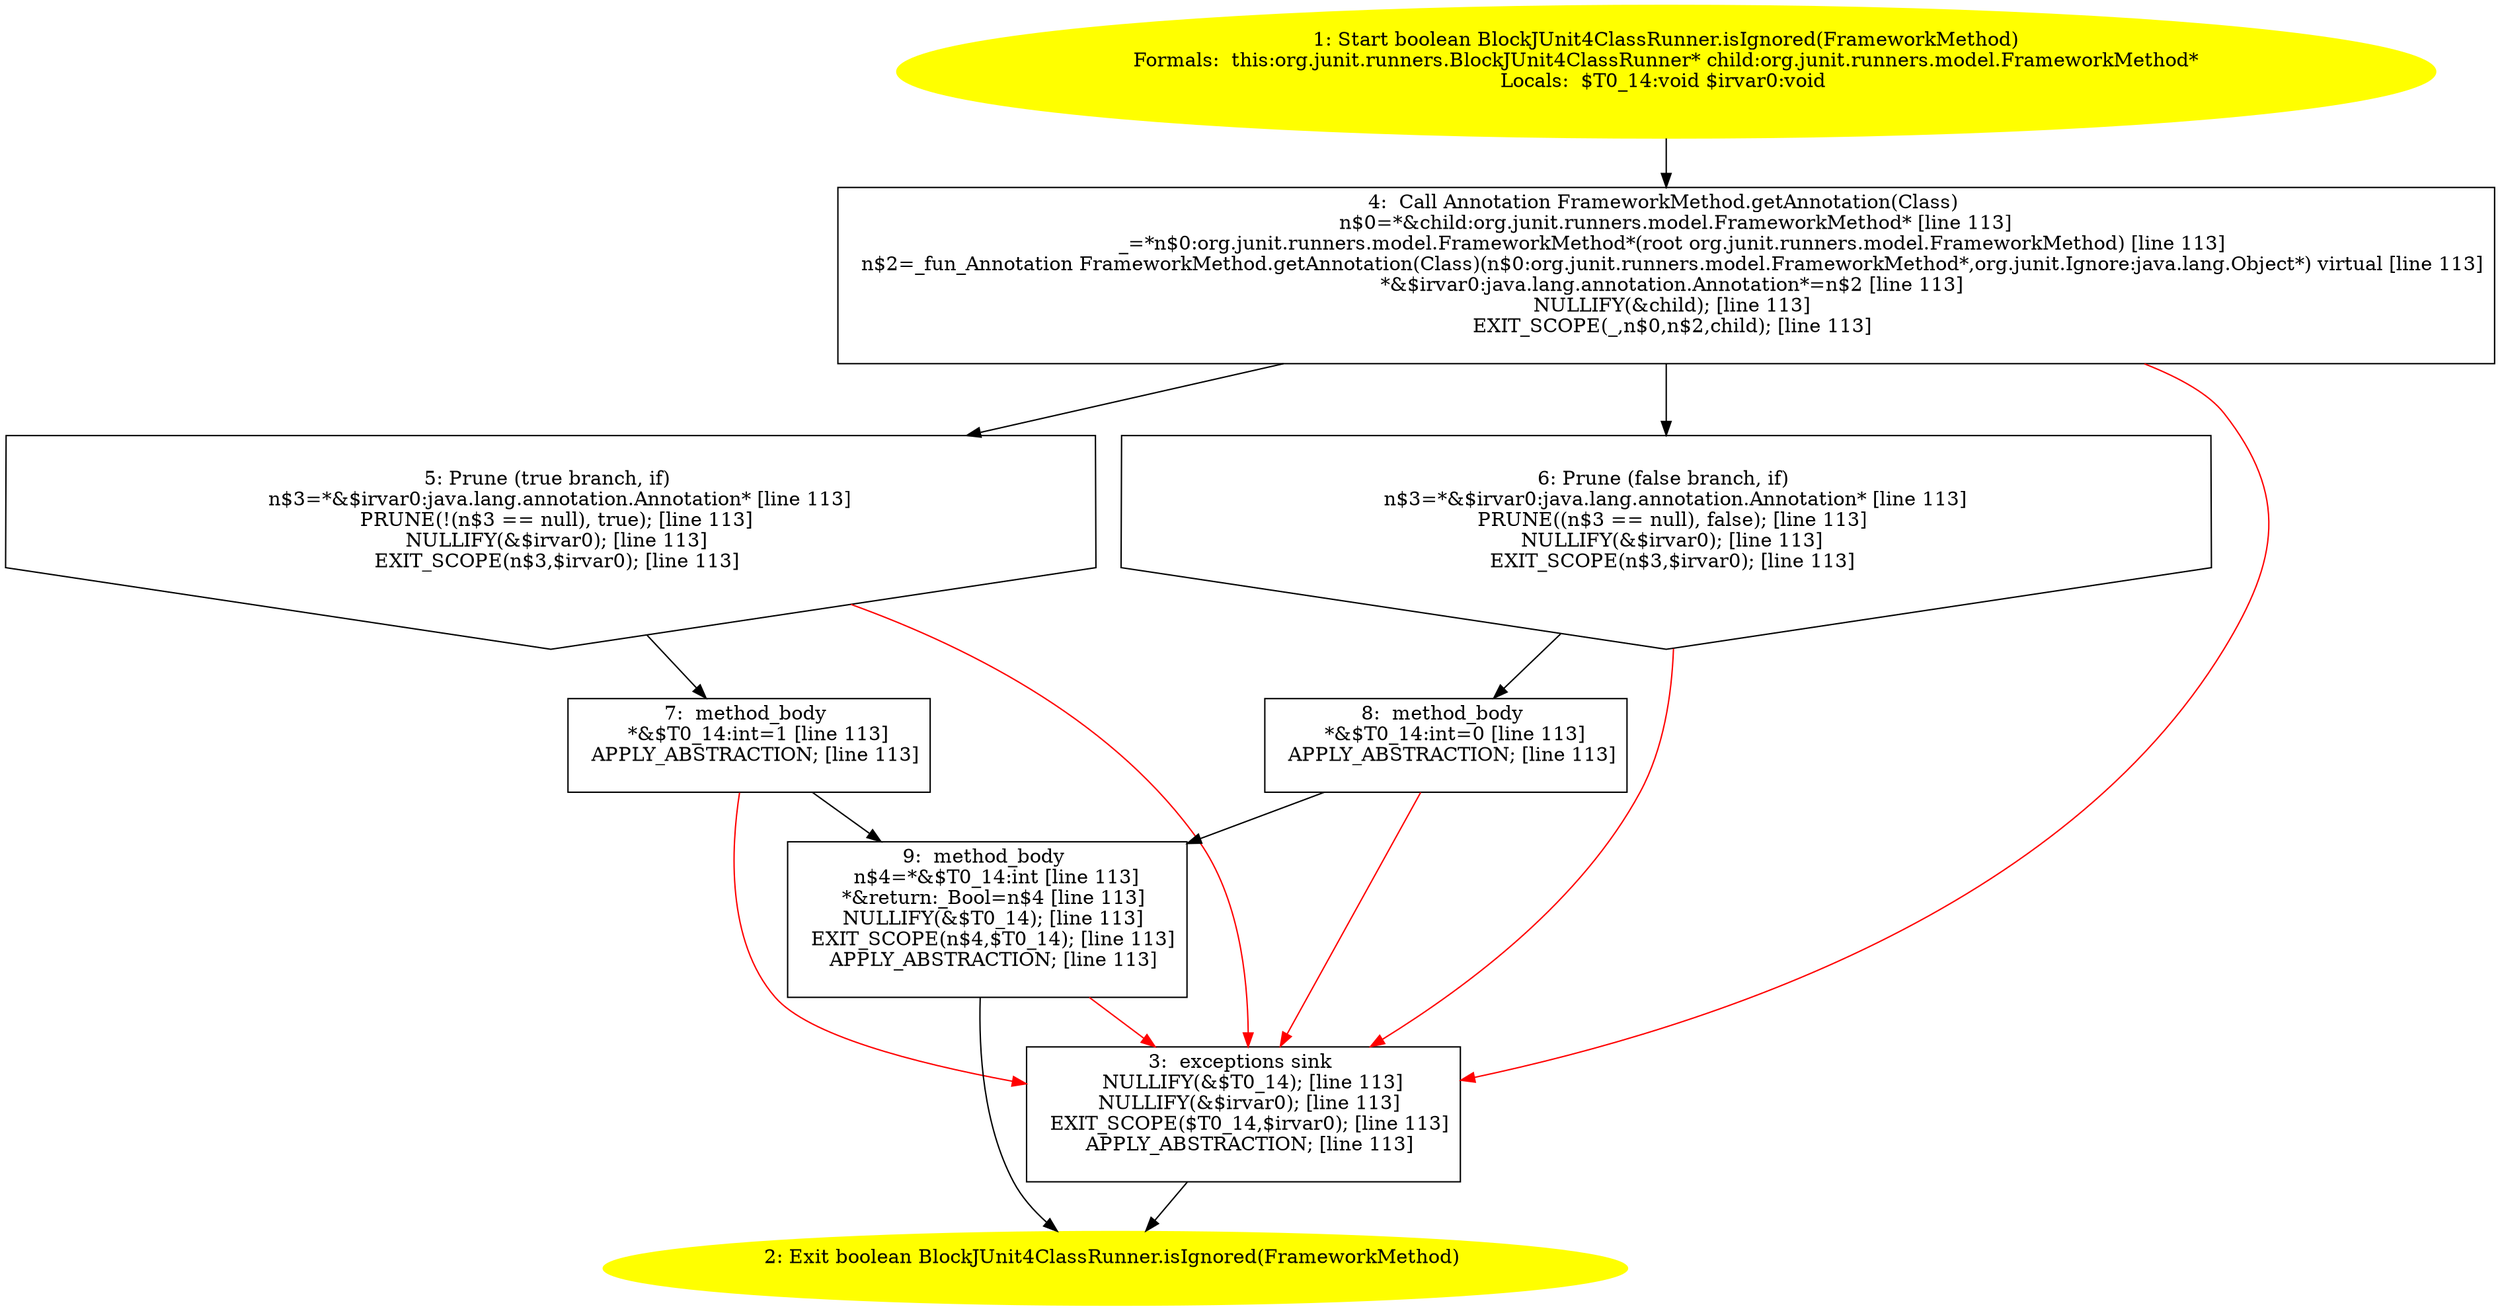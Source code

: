 /* @generated */
digraph cfg {
"org.junit.runners.BlockJUnit4ClassRunner.isIgnored(org.junit.runners.model.FrameworkMethod):boolean.ef27e24e850c4065aa58db65ebb34aad_1" [label="1: Start boolean BlockJUnit4ClassRunner.isIgnored(FrameworkMethod)\nFormals:  this:org.junit.runners.BlockJUnit4ClassRunner* child:org.junit.runners.model.FrameworkMethod*\nLocals:  $T0_14:void $irvar0:void \n  " color=yellow style=filled]
	

	 "org.junit.runners.BlockJUnit4ClassRunner.isIgnored(org.junit.runners.model.FrameworkMethod):boolean.ef27e24e850c4065aa58db65ebb34aad_1" -> "org.junit.runners.BlockJUnit4ClassRunner.isIgnored(org.junit.runners.model.FrameworkMethod):boolean.ef27e24e850c4065aa58db65ebb34aad_4" ;
"org.junit.runners.BlockJUnit4ClassRunner.isIgnored(org.junit.runners.model.FrameworkMethod):boolean.ef27e24e850c4065aa58db65ebb34aad_2" [label="2: Exit boolean BlockJUnit4ClassRunner.isIgnored(FrameworkMethod) \n  " color=yellow style=filled]
	

"org.junit.runners.BlockJUnit4ClassRunner.isIgnored(org.junit.runners.model.FrameworkMethod):boolean.ef27e24e850c4065aa58db65ebb34aad_3" [label="3:  exceptions sink \n   NULLIFY(&$T0_14); [line 113]\n  NULLIFY(&$irvar0); [line 113]\n  EXIT_SCOPE($T0_14,$irvar0); [line 113]\n  APPLY_ABSTRACTION; [line 113]\n " shape="box"]
	

	 "org.junit.runners.BlockJUnit4ClassRunner.isIgnored(org.junit.runners.model.FrameworkMethod):boolean.ef27e24e850c4065aa58db65ebb34aad_3" -> "org.junit.runners.BlockJUnit4ClassRunner.isIgnored(org.junit.runners.model.FrameworkMethod):boolean.ef27e24e850c4065aa58db65ebb34aad_2" ;
"org.junit.runners.BlockJUnit4ClassRunner.isIgnored(org.junit.runners.model.FrameworkMethod):boolean.ef27e24e850c4065aa58db65ebb34aad_4" [label="4:  Call Annotation FrameworkMethod.getAnnotation(Class) \n   n$0=*&child:org.junit.runners.model.FrameworkMethod* [line 113]\n  _=*n$0:org.junit.runners.model.FrameworkMethod*(root org.junit.runners.model.FrameworkMethod) [line 113]\n  n$2=_fun_Annotation FrameworkMethod.getAnnotation(Class)(n$0:org.junit.runners.model.FrameworkMethod*,org.junit.Ignore:java.lang.Object*) virtual [line 113]\n  *&$irvar0:java.lang.annotation.Annotation*=n$2 [line 113]\n  NULLIFY(&child); [line 113]\n  EXIT_SCOPE(_,n$0,n$2,child); [line 113]\n " shape="box"]
	

	 "org.junit.runners.BlockJUnit4ClassRunner.isIgnored(org.junit.runners.model.FrameworkMethod):boolean.ef27e24e850c4065aa58db65ebb34aad_4" -> "org.junit.runners.BlockJUnit4ClassRunner.isIgnored(org.junit.runners.model.FrameworkMethod):boolean.ef27e24e850c4065aa58db65ebb34aad_5" ;
	 "org.junit.runners.BlockJUnit4ClassRunner.isIgnored(org.junit.runners.model.FrameworkMethod):boolean.ef27e24e850c4065aa58db65ebb34aad_4" -> "org.junit.runners.BlockJUnit4ClassRunner.isIgnored(org.junit.runners.model.FrameworkMethod):boolean.ef27e24e850c4065aa58db65ebb34aad_6" ;
	 "org.junit.runners.BlockJUnit4ClassRunner.isIgnored(org.junit.runners.model.FrameworkMethod):boolean.ef27e24e850c4065aa58db65ebb34aad_4" -> "org.junit.runners.BlockJUnit4ClassRunner.isIgnored(org.junit.runners.model.FrameworkMethod):boolean.ef27e24e850c4065aa58db65ebb34aad_3" [color="red" ];
"org.junit.runners.BlockJUnit4ClassRunner.isIgnored(org.junit.runners.model.FrameworkMethod):boolean.ef27e24e850c4065aa58db65ebb34aad_5" [label="5: Prune (true branch, if) \n   n$3=*&$irvar0:java.lang.annotation.Annotation* [line 113]\n  PRUNE(!(n$3 == null), true); [line 113]\n  NULLIFY(&$irvar0); [line 113]\n  EXIT_SCOPE(n$3,$irvar0); [line 113]\n " shape="invhouse"]
	

	 "org.junit.runners.BlockJUnit4ClassRunner.isIgnored(org.junit.runners.model.FrameworkMethod):boolean.ef27e24e850c4065aa58db65ebb34aad_5" -> "org.junit.runners.BlockJUnit4ClassRunner.isIgnored(org.junit.runners.model.FrameworkMethod):boolean.ef27e24e850c4065aa58db65ebb34aad_7" ;
	 "org.junit.runners.BlockJUnit4ClassRunner.isIgnored(org.junit.runners.model.FrameworkMethod):boolean.ef27e24e850c4065aa58db65ebb34aad_5" -> "org.junit.runners.BlockJUnit4ClassRunner.isIgnored(org.junit.runners.model.FrameworkMethod):boolean.ef27e24e850c4065aa58db65ebb34aad_3" [color="red" ];
"org.junit.runners.BlockJUnit4ClassRunner.isIgnored(org.junit.runners.model.FrameworkMethod):boolean.ef27e24e850c4065aa58db65ebb34aad_6" [label="6: Prune (false branch, if) \n   n$3=*&$irvar0:java.lang.annotation.Annotation* [line 113]\n  PRUNE((n$3 == null), false); [line 113]\n  NULLIFY(&$irvar0); [line 113]\n  EXIT_SCOPE(n$3,$irvar0); [line 113]\n " shape="invhouse"]
	

	 "org.junit.runners.BlockJUnit4ClassRunner.isIgnored(org.junit.runners.model.FrameworkMethod):boolean.ef27e24e850c4065aa58db65ebb34aad_6" -> "org.junit.runners.BlockJUnit4ClassRunner.isIgnored(org.junit.runners.model.FrameworkMethod):boolean.ef27e24e850c4065aa58db65ebb34aad_8" ;
	 "org.junit.runners.BlockJUnit4ClassRunner.isIgnored(org.junit.runners.model.FrameworkMethod):boolean.ef27e24e850c4065aa58db65ebb34aad_6" -> "org.junit.runners.BlockJUnit4ClassRunner.isIgnored(org.junit.runners.model.FrameworkMethod):boolean.ef27e24e850c4065aa58db65ebb34aad_3" [color="red" ];
"org.junit.runners.BlockJUnit4ClassRunner.isIgnored(org.junit.runners.model.FrameworkMethod):boolean.ef27e24e850c4065aa58db65ebb34aad_7" [label="7:  method_body \n   *&$T0_14:int=1 [line 113]\n  APPLY_ABSTRACTION; [line 113]\n " shape="box"]
	

	 "org.junit.runners.BlockJUnit4ClassRunner.isIgnored(org.junit.runners.model.FrameworkMethod):boolean.ef27e24e850c4065aa58db65ebb34aad_7" -> "org.junit.runners.BlockJUnit4ClassRunner.isIgnored(org.junit.runners.model.FrameworkMethod):boolean.ef27e24e850c4065aa58db65ebb34aad_9" ;
	 "org.junit.runners.BlockJUnit4ClassRunner.isIgnored(org.junit.runners.model.FrameworkMethod):boolean.ef27e24e850c4065aa58db65ebb34aad_7" -> "org.junit.runners.BlockJUnit4ClassRunner.isIgnored(org.junit.runners.model.FrameworkMethod):boolean.ef27e24e850c4065aa58db65ebb34aad_3" [color="red" ];
"org.junit.runners.BlockJUnit4ClassRunner.isIgnored(org.junit.runners.model.FrameworkMethod):boolean.ef27e24e850c4065aa58db65ebb34aad_8" [label="8:  method_body \n   *&$T0_14:int=0 [line 113]\n  APPLY_ABSTRACTION; [line 113]\n " shape="box"]
	

	 "org.junit.runners.BlockJUnit4ClassRunner.isIgnored(org.junit.runners.model.FrameworkMethod):boolean.ef27e24e850c4065aa58db65ebb34aad_8" -> "org.junit.runners.BlockJUnit4ClassRunner.isIgnored(org.junit.runners.model.FrameworkMethod):boolean.ef27e24e850c4065aa58db65ebb34aad_9" ;
	 "org.junit.runners.BlockJUnit4ClassRunner.isIgnored(org.junit.runners.model.FrameworkMethod):boolean.ef27e24e850c4065aa58db65ebb34aad_8" -> "org.junit.runners.BlockJUnit4ClassRunner.isIgnored(org.junit.runners.model.FrameworkMethod):boolean.ef27e24e850c4065aa58db65ebb34aad_3" [color="red" ];
"org.junit.runners.BlockJUnit4ClassRunner.isIgnored(org.junit.runners.model.FrameworkMethod):boolean.ef27e24e850c4065aa58db65ebb34aad_9" [label="9:  method_body \n   n$4=*&$T0_14:int [line 113]\n  *&return:_Bool=n$4 [line 113]\n  NULLIFY(&$T0_14); [line 113]\n  EXIT_SCOPE(n$4,$T0_14); [line 113]\n  APPLY_ABSTRACTION; [line 113]\n " shape="box"]
	

	 "org.junit.runners.BlockJUnit4ClassRunner.isIgnored(org.junit.runners.model.FrameworkMethod):boolean.ef27e24e850c4065aa58db65ebb34aad_9" -> "org.junit.runners.BlockJUnit4ClassRunner.isIgnored(org.junit.runners.model.FrameworkMethod):boolean.ef27e24e850c4065aa58db65ebb34aad_2" ;
	 "org.junit.runners.BlockJUnit4ClassRunner.isIgnored(org.junit.runners.model.FrameworkMethod):boolean.ef27e24e850c4065aa58db65ebb34aad_9" -> "org.junit.runners.BlockJUnit4ClassRunner.isIgnored(org.junit.runners.model.FrameworkMethod):boolean.ef27e24e850c4065aa58db65ebb34aad_3" [color="red" ];
}
